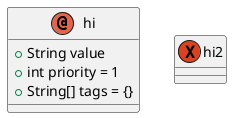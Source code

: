 @startuml
'https://plantuml.com/sequence-diagram

annotation hi{
 + String value
 + int priority = 1
 + String[] tags = {}
}

exception hi2{
}

@enduml